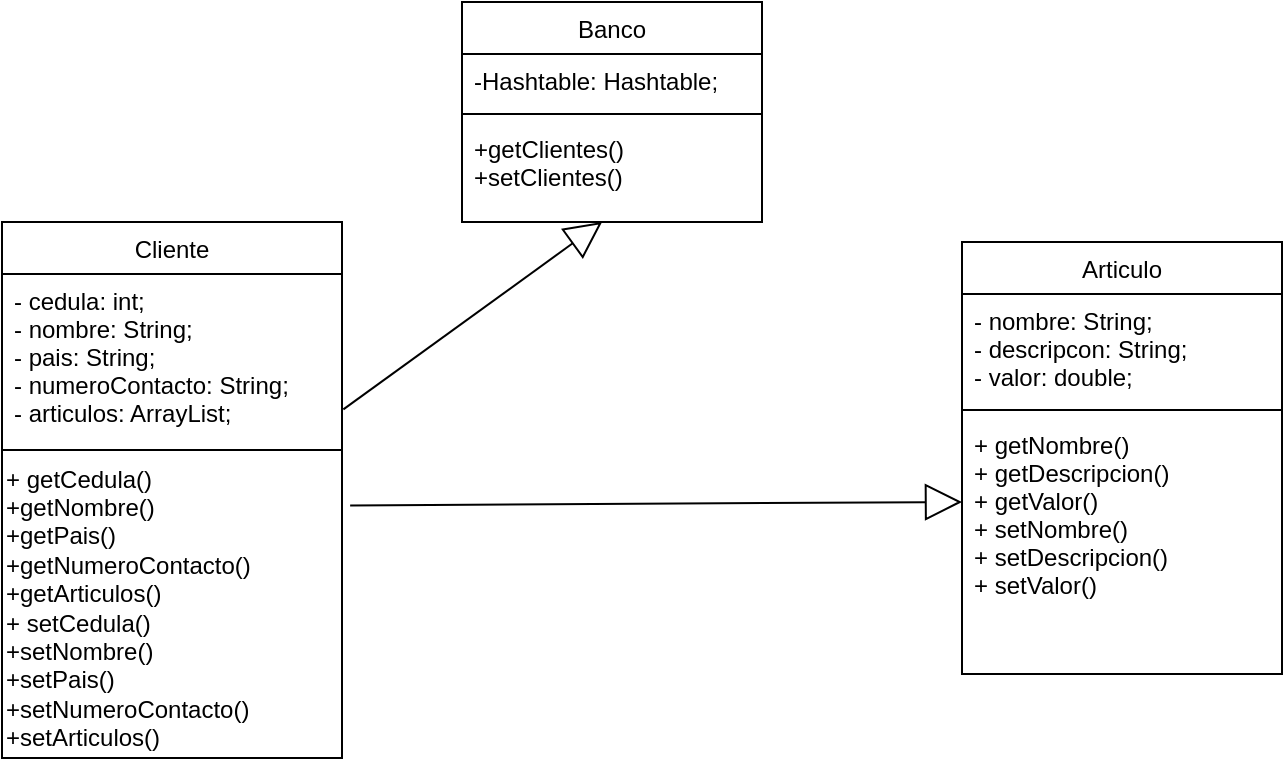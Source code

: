<mxfile version="16.5.2" type="github">
  <diagram id="C5RBs43oDa-KdzZeNtuy" name="Page-1">
    <mxGraphModel dx="1022" dy="1597" grid="1" gridSize="10" guides="1" tooltips="1" connect="1" arrows="1" fold="1" page="1" pageScale="1" pageWidth="827" pageHeight="1169" math="0" shadow="0">
      <root>
        <mxCell id="WIyWlLk6GJQsqaUBKTNV-0" />
        <mxCell id="WIyWlLk6GJQsqaUBKTNV-1" parent="WIyWlLk6GJQsqaUBKTNV-0" />
        <mxCell id="zkfFHV4jXpPFQw0GAbJ--6" value="Cliente" style="swimlane;fontStyle=0;align=center;verticalAlign=top;childLayout=stackLayout;horizontal=1;startSize=26;horizontalStack=0;resizeParent=1;resizeLast=0;collapsible=1;marginBottom=0;rounded=0;shadow=0;strokeWidth=1;" parent="WIyWlLk6GJQsqaUBKTNV-1" vertex="1">
          <mxGeometry x="90" y="-60" width="170" height="268" as="geometry">
            <mxRectangle x="130" y="380" width="160" height="26" as="alternateBounds" />
          </mxGeometry>
        </mxCell>
        <mxCell id="zkfFHV4jXpPFQw0GAbJ--7" value="- cedula: int;&#xa;- nombre: String;&#xa;- pais: String;&#xa;- numeroContacto: String;&#xa;- articulos: ArrayList;" style="text;align=left;verticalAlign=top;spacingLeft=4;spacingRight=4;overflow=hidden;rotatable=0;points=[[0,0.5],[1,0.5]];portConstraint=eastwest;" parent="zkfFHV4jXpPFQw0GAbJ--6" vertex="1">
          <mxGeometry y="26" width="170" height="84" as="geometry" />
        </mxCell>
        <mxCell id="zkfFHV4jXpPFQw0GAbJ--9" value="" style="line;html=1;strokeWidth=1;align=left;verticalAlign=middle;spacingTop=-1;spacingLeft=3;spacingRight=3;rotatable=0;labelPosition=right;points=[];portConstraint=eastwest;" parent="zkfFHV4jXpPFQw0GAbJ--6" vertex="1">
          <mxGeometry y="110" width="170" height="8" as="geometry" />
        </mxCell>
        <mxCell id="-pNJmr3k3Rjw7Vvlw0hc-10" value="+ getCedula()&lt;br&gt;+getNombre()&lt;br&gt;+getPais()&lt;br&gt;+getNumeroContacto()&lt;br&gt;+getArticulos()&lt;br&gt;+ setCedula()&lt;br&gt;+setNombre()&lt;br&gt;+setPais()&lt;br&gt;+setNumeroContacto()&lt;br&gt;+setArticulos()" style="text;html=1;align=left;verticalAlign=middle;resizable=0;points=[];autosize=1;strokeColor=none;fillColor=none;" vertex="1" parent="zkfFHV4jXpPFQw0GAbJ--6">
          <mxGeometry y="118" width="170" height="150" as="geometry" />
        </mxCell>
        <mxCell id="zkfFHV4jXpPFQw0GAbJ--17" value="Articulo" style="swimlane;fontStyle=0;align=center;verticalAlign=top;childLayout=stackLayout;horizontal=1;startSize=26;horizontalStack=0;resizeParent=1;resizeLast=0;collapsible=1;marginBottom=0;rounded=0;shadow=0;strokeWidth=1;" parent="WIyWlLk6GJQsqaUBKTNV-1" vertex="1">
          <mxGeometry x="570" y="-50" width="160" height="216" as="geometry">
            <mxRectangle x="550" y="140" width="160" height="26" as="alternateBounds" />
          </mxGeometry>
        </mxCell>
        <mxCell id="zkfFHV4jXpPFQw0GAbJ--18" value="- nombre: String;&#xa;- descripcon: String;&#xa;- valor: double;" style="text;align=left;verticalAlign=top;spacingLeft=4;spacingRight=4;overflow=hidden;rotatable=0;points=[[0,0.5],[1,0.5]];portConstraint=eastwest;" parent="zkfFHV4jXpPFQw0GAbJ--17" vertex="1">
          <mxGeometry y="26" width="160" height="54" as="geometry" />
        </mxCell>
        <mxCell id="zkfFHV4jXpPFQw0GAbJ--23" value="" style="line;html=1;strokeWidth=1;align=left;verticalAlign=middle;spacingTop=-1;spacingLeft=3;spacingRight=3;rotatable=0;labelPosition=right;points=[];portConstraint=eastwest;" parent="zkfFHV4jXpPFQw0GAbJ--17" vertex="1">
          <mxGeometry y="80" width="160" height="8" as="geometry" />
        </mxCell>
        <mxCell id="zkfFHV4jXpPFQw0GAbJ--25" value="+ getNombre()&#xa;+ getDescripcion()&#xa;+ getValor()&#xa;+ setNombre()&#xa;+ setDescripcion()&#xa;+ setValor()" style="text;align=left;verticalAlign=top;spacingLeft=4;spacingRight=4;overflow=hidden;rotatable=0;points=[[0,0.5],[1,0.5]];portConstraint=eastwest;" parent="zkfFHV4jXpPFQw0GAbJ--17" vertex="1">
          <mxGeometry y="88" width="160" height="102" as="geometry" />
        </mxCell>
        <mxCell id="-pNJmr3k3Rjw7Vvlw0hc-0" value="Banco" style="swimlane;fontStyle=0;align=center;verticalAlign=top;childLayout=stackLayout;horizontal=1;startSize=26;horizontalStack=0;resizeParent=1;resizeLast=0;collapsible=1;marginBottom=0;rounded=0;shadow=0;strokeWidth=1;" vertex="1" parent="WIyWlLk6GJQsqaUBKTNV-1">
          <mxGeometry x="320" y="-170" width="150" height="110" as="geometry">
            <mxRectangle x="550" y="140" width="160" height="26" as="alternateBounds" />
          </mxGeometry>
        </mxCell>
        <mxCell id="-pNJmr3k3Rjw7Vvlw0hc-1" value="-Hashtable: Hashtable;" style="text;align=left;verticalAlign=top;spacingLeft=4;spacingRight=4;overflow=hidden;rotatable=0;points=[[0,0.5],[1,0.5]];portConstraint=eastwest;" vertex="1" parent="-pNJmr3k3Rjw7Vvlw0hc-0">
          <mxGeometry y="26" width="150" height="26" as="geometry" />
        </mxCell>
        <mxCell id="-pNJmr3k3Rjw7Vvlw0hc-6" value="" style="line;html=1;strokeWidth=1;align=left;verticalAlign=middle;spacingTop=-1;spacingLeft=3;spacingRight=3;rotatable=0;labelPosition=right;points=[];portConstraint=eastwest;" vertex="1" parent="-pNJmr3k3Rjw7Vvlw0hc-0">
          <mxGeometry y="52" width="150" height="8" as="geometry" />
        </mxCell>
        <mxCell id="-pNJmr3k3Rjw7Vvlw0hc-8" value="+getClientes()&#xa;+setClientes()" style="text;align=left;verticalAlign=top;spacingLeft=4;spacingRight=4;overflow=hidden;rotatable=0;points=[[0,0.5],[1,0.5]];portConstraint=eastwest;" vertex="1" parent="-pNJmr3k3Rjw7Vvlw0hc-0">
          <mxGeometry y="60" width="150" height="50" as="geometry" />
        </mxCell>
        <mxCell id="-pNJmr3k3Rjw7Vvlw0hc-11" value="" style="endArrow=block;endSize=16;endFill=0;html=1;rounded=0;entryX=0.467;entryY=1;entryDx=0;entryDy=0;entryPerimeter=0;exitX=1.004;exitY=0.806;exitDx=0;exitDy=0;exitPerimeter=0;" edge="1" parent="WIyWlLk6GJQsqaUBKTNV-1" source="zkfFHV4jXpPFQw0GAbJ--7" target="-pNJmr3k3Rjw7Vvlw0hc-8">
          <mxGeometry x="0.192" y="-89" width="160" relative="1" as="geometry">
            <mxPoint x="330" y="50" as="sourcePoint" />
            <mxPoint x="490" y="50" as="targetPoint" />
            <mxPoint as="offset" />
          </mxGeometry>
        </mxCell>
        <mxCell id="-pNJmr3k3Rjw7Vvlw0hc-12" value="" style="endArrow=block;endSize=16;endFill=0;html=1;rounded=0;exitX=1.024;exitY=0.158;exitDx=0;exitDy=0;exitPerimeter=0;" edge="1" parent="WIyWlLk6GJQsqaUBKTNV-1" source="-pNJmr3k3Rjw7Vvlw0hc-10">
          <mxGeometry x="-0.282" y="101" width="160" relative="1" as="geometry">
            <mxPoint x="310" y="160" as="sourcePoint" />
            <mxPoint x="570" y="80" as="targetPoint" />
            <mxPoint as="offset" />
          </mxGeometry>
        </mxCell>
      </root>
    </mxGraphModel>
  </diagram>
</mxfile>
